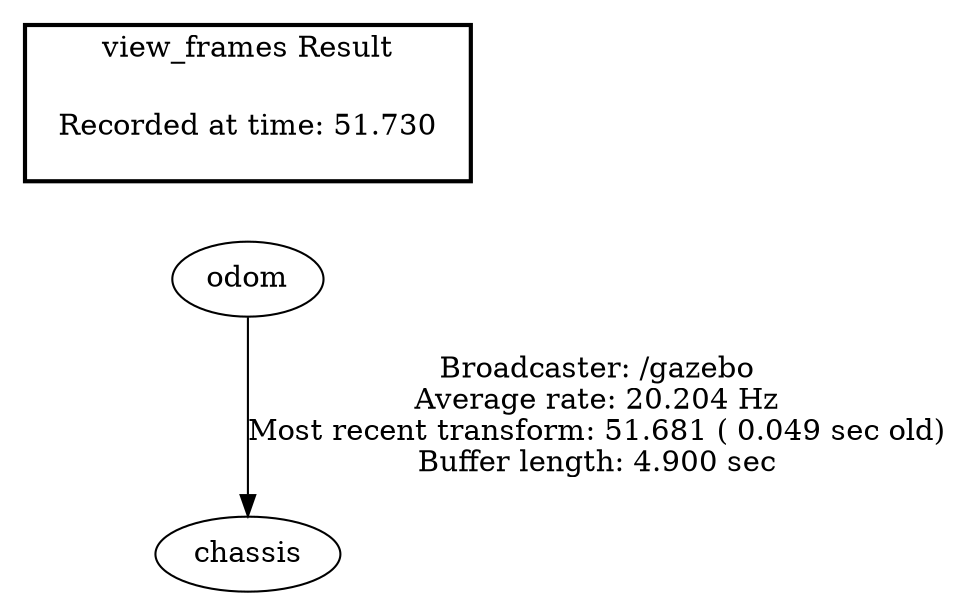 digraph G {
"odom" -> "chassis"[label="Broadcaster: /gazebo\nAverage rate: 20.204 Hz\nMost recent transform: 51.681 ( 0.049 sec old)\nBuffer length: 4.900 sec\n"];
edge [style=invis];
 subgraph cluster_legend { style=bold; color=black; label ="view_frames Result";
"Recorded at time: 51.730"[ shape=plaintext ] ;
 }->"odom";
}